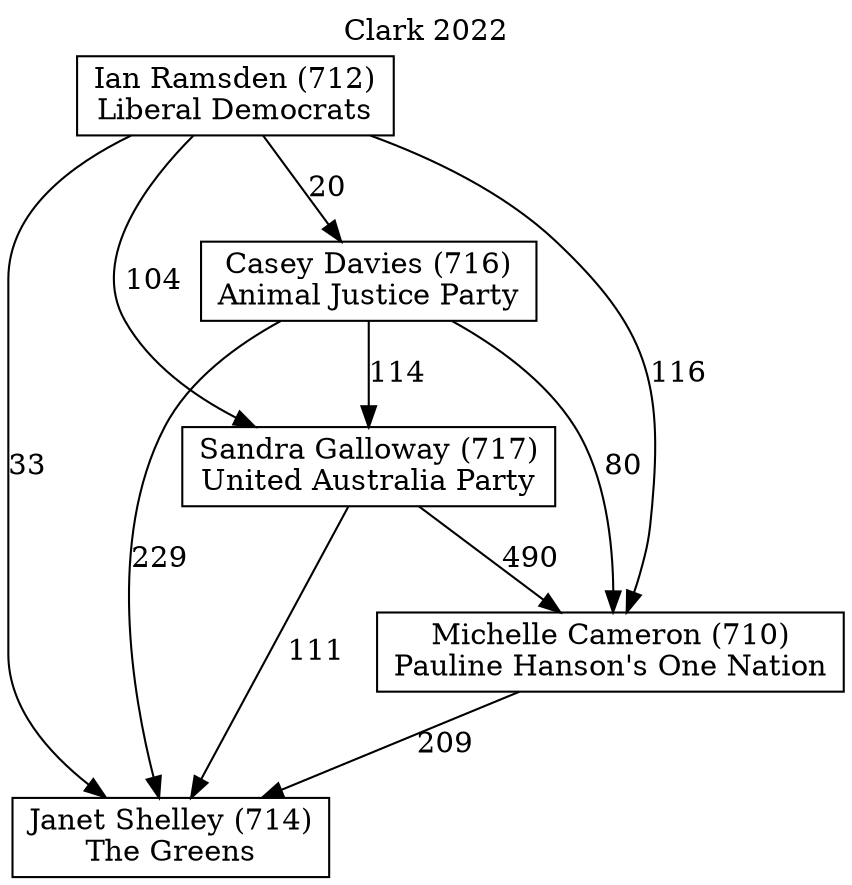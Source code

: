// House preference flow
digraph "Janet Shelley (714)_Clark_2022" {
	graph [label="Clark 2022" labelloc=t mclimit=10]
	node [shape=box]
	"Casey Davies (716)" [label="Casey Davies (716)
Animal Justice Party"]
	"Ian Ramsden (712)" [label="Ian Ramsden (712)
Liberal Democrats"]
	"Janet Shelley (714)" [label="Janet Shelley (714)
The Greens"]
	"Michelle Cameron (710)" [label="Michelle Cameron (710)
Pauline Hanson's One Nation"]
	"Sandra Galloway (717)" [label="Sandra Galloway (717)
United Australia Party"]
	"Casey Davies (716)" -> "Janet Shelley (714)" [label=229]
	"Casey Davies (716)" -> "Michelle Cameron (710)" [label=80]
	"Casey Davies (716)" -> "Sandra Galloway (717)" [label=114]
	"Ian Ramsden (712)" -> "Casey Davies (716)" [label=20]
	"Ian Ramsden (712)" -> "Janet Shelley (714)" [label=33]
	"Ian Ramsden (712)" -> "Michelle Cameron (710)" [label=116]
	"Ian Ramsden (712)" -> "Sandra Galloway (717)" [label=104]
	"Michelle Cameron (710)" -> "Janet Shelley (714)" [label=209]
	"Sandra Galloway (717)" -> "Janet Shelley (714)" [label=111]
	"Sandra Galloway (717)" -> "Michelle Cameron (710)" [label=490]
}
